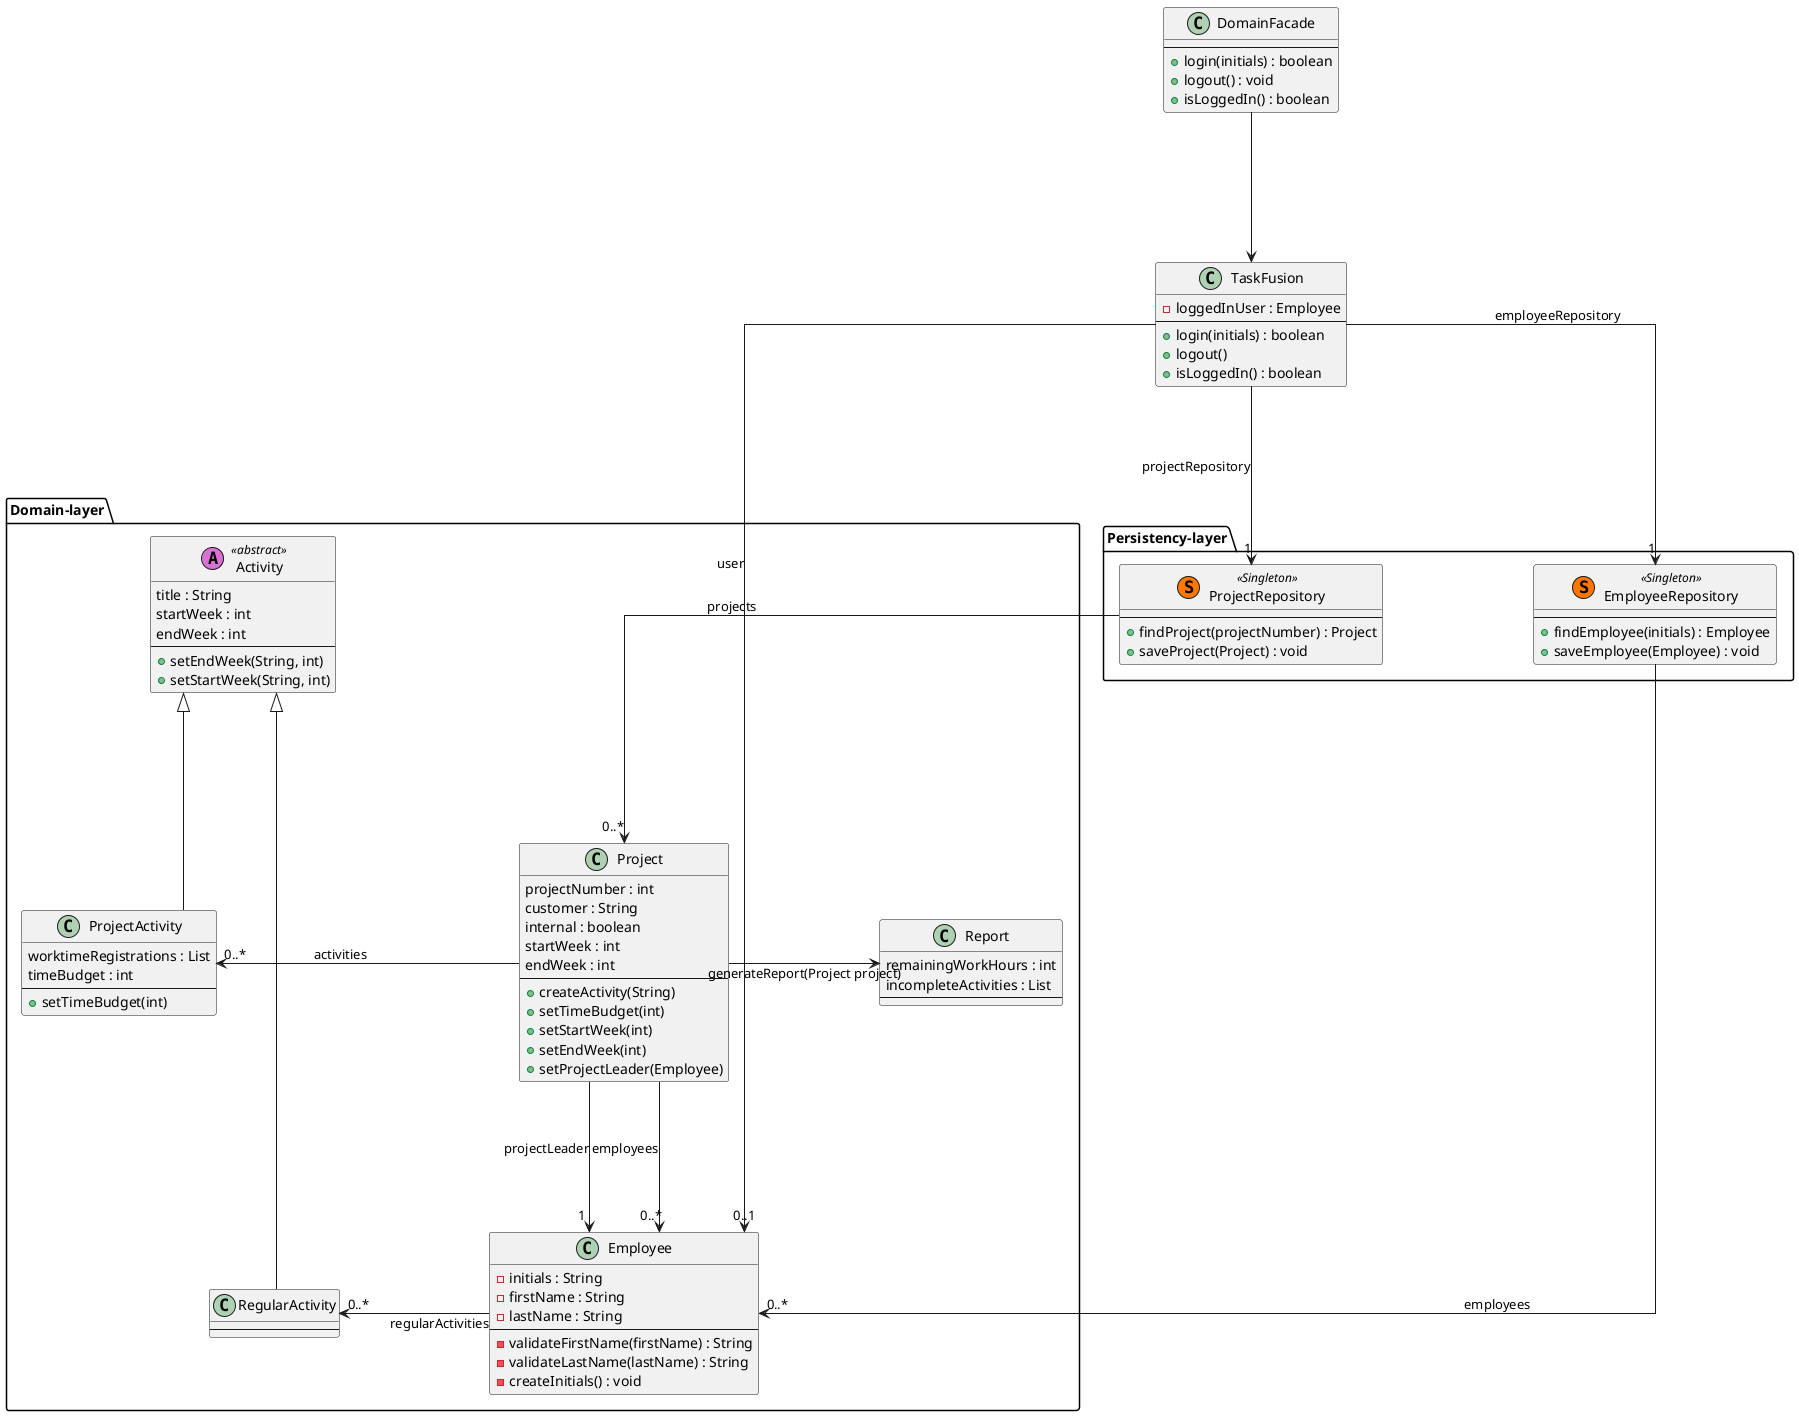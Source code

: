 @startuml ClassDiagram
skinparam linetype ortho
skinparam Nodesep 150
skinparam Ranksep 150

class DomainFacade {
    --
    + login(initials) : boolean
    + logout() : void 
    + isLoggedIn() : boolean 
}

class "TaskFusion" as app{
    - loggedInUser : Employee
    --
    + login(initials) : boolean
    + logout()
    + isLoggedIn() : boolean
}

DomainFacade --> app

package "Persistency-layer" {
    class ProjectRepository << (S,#FF7700) Singleton >>{
        --
        + findProject(projectNumber) : Project
        + saveProject(Project) : void
    }

    class EmployeeRepository << (S,#FF7700) Singleton >>{
        --
        + findEmployee(initials) : Employee
        + saveEmployee(Employee) : void
    }

}


package "Domain-layer" {

    class Report{
        remainingWorkHours : int
        incompleteActivities : List
        --
    }

    class Project{
        projectNumber : int
        customer : String
        internal : boolean
        startWeek : int
        endWeek : int
        --
        + createActivity(String)
        + setTimeBudget(int)
        + setStartWeek(int)
        + setEndWeek(int)
        + setProjectLeader(Employee)
    }
    class ProjectActivity{
        worktimeRegistrations : List
        timeBudget : int
        --
        + setTimeBudget(int)
    }
    class Activity <<(A, orchid)abstract>>{
        title : String
        startWeek : int
        endWeek : int
        --
        + setEndWeek(String, int)
        + setStartWeek(String, int)
    }
    class RegularActivity{
        --
    }

    class Employee{
        - initials : String
        - firstName : String
        - lastName : String
        --
        - validateFirstName(firstName) : String
        - validateLastName(lastName) : String
        - createInitials() : void
    }

}

app --> "1" ProjectRepository : projectRepository
app --> "1" EmployeeRepository : employeeRepository

ProjectRepository --> "0..*" Project : projects
Project -> Report : generateReport(Project project)

EmployeeRepository --> "0..*" Employee : employees

app --> "0..1" Employee : user

Activity <|-- ProjectActivity
Activity <|- RegularActivity

Project --> "1" Employee : projectLeader
Project --> "0..*" Employee : employees
Project -> "0..*" ProjectActivity : activities
Employee -> "0..*" RegularActivity : regularActivities

@enduml